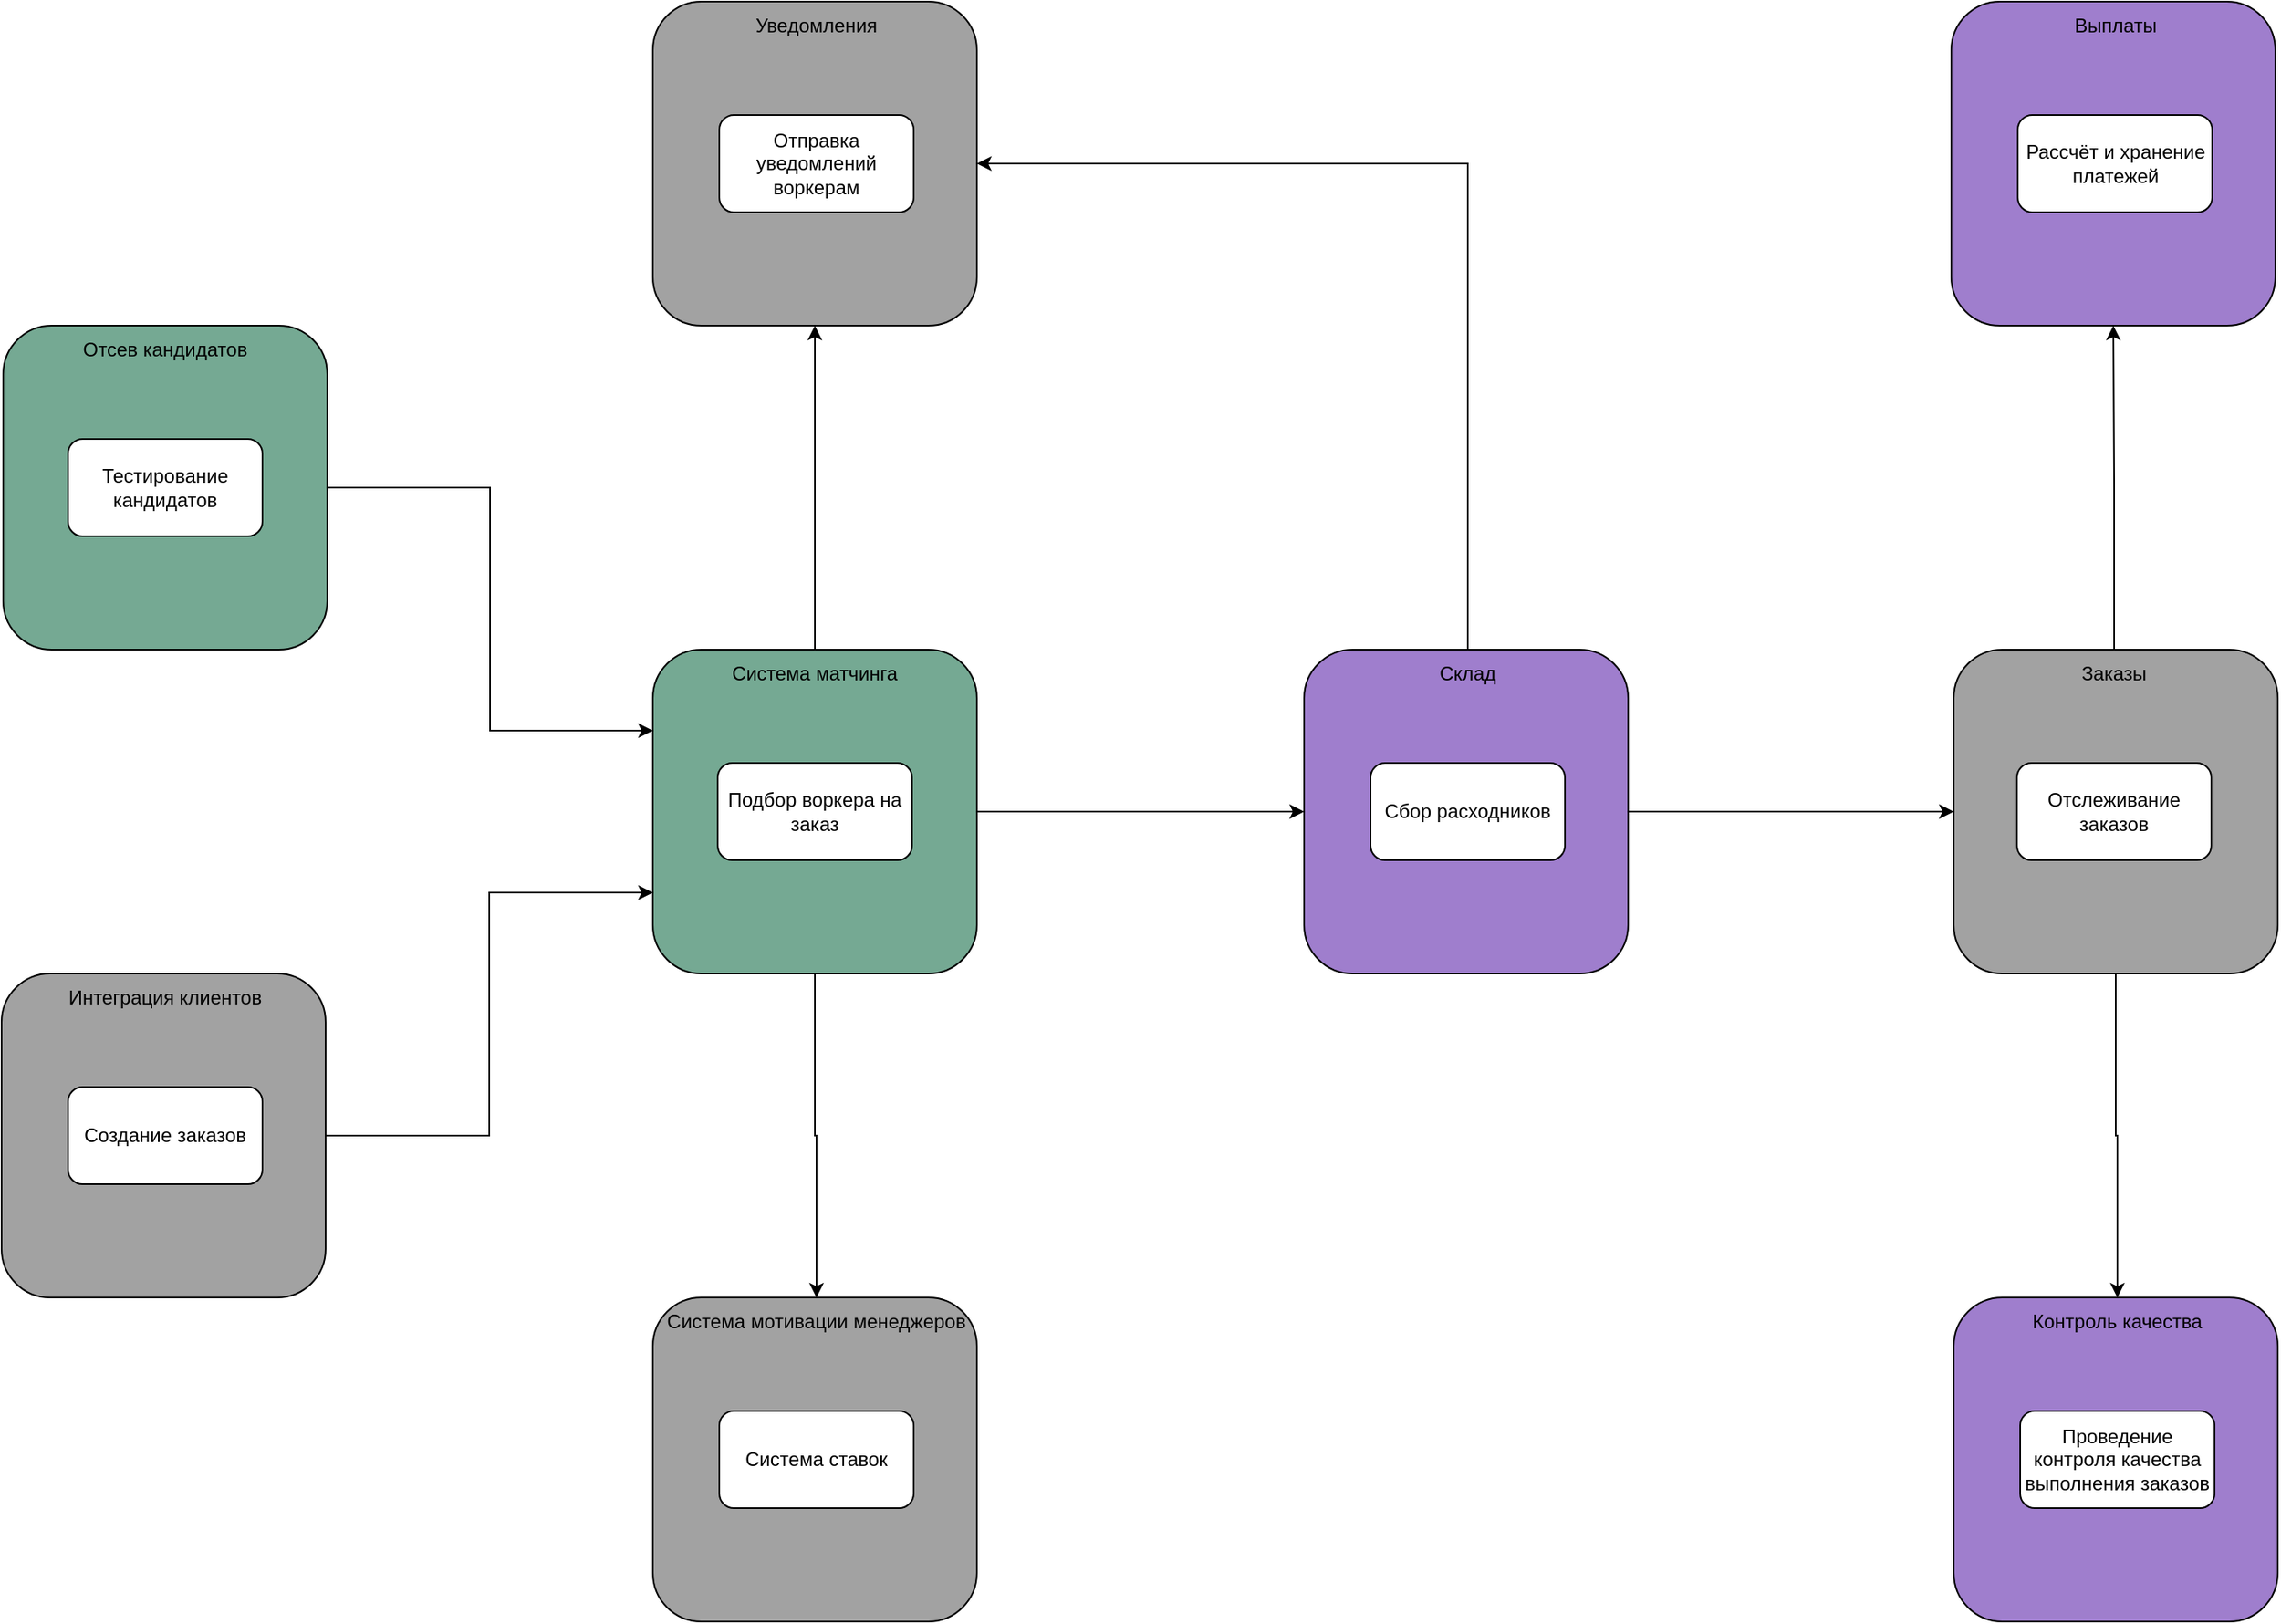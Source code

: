 <mxfile version="22.1.5" type="device">
  <diagram name="Страница — 1" id="fmL7p2WVFnZs40G-6b2U">
    <mxGraphModel dx="2620" dy="2144" grid="1" gridSize="10" guides="1" tooltips="1" connect="1" arrows="1" fold="1" page="1" pageScale="1" pageWidth="827" pageHeight="1169" math="0" shadow="0">
      <root>
        <mxCell id="0" />
        <mxCell id="1" parent="0" />
        <mxCell id="H5QSN2gzvEz_h3kcwUbw-74" value="" style="rounded=1;whiteSpace=wrap;html=1;fillColor=#A2A2A2;" vertex="1" parent="1">
          <mxGeometry x="535" y="200" width="200" height="200" as="geometry" />
        </mxCell>
        <mxCell id="H5QSN2gzvEz_h3kcwUbw-27" style="edgeStyle=orthogonalEdgeStyle;rounded=0;orthogonalLoop=1;jettySize=auto;html=1;entryX=0;entryY=0.75;entryDx=0;entryDy=0;" edge="1" parent="1" source="H5QSN2gzvEz_h3kcwUbw-15" target="H5QSN2gzvEz_h3kcwUbw-24">
          <mxGeometry relative="1" as="geometry" />
        </mxCell>
        <mxCell id="H5QSN2gzvEz_h3kcwUbw-15" value="" style="rounded=1;whiteSpace=wrap;html=1;fillColor=#A2A2A2;" vertex="1" parent="1">
          <mxGeometry x="-670" y="400" width="200" height="200" as="geometry" />
        </mxCell>
        <mxCell id="H5QSN2gzvEz_h3kcwUbw-16" value="Интеграция клиентов" style="text;html=1;strokeColor=none;fillColor=none;align=center;verticalAlign=middle;whiteSpace=wrap;rounded=0;" vertex="1" parent="1">
          <mxGeometry x="-669" y="400" width="200" height="30" as="geometry" />
        </mxCell>
        <mxCell id="H5QSN2gzvEz_h3kcwUbw-17" value="Создание заказов" style="rounded=1;whiteSpace=wrap;html=1;" vertex="1" parent="1">
          <mxGeometry x="-629" y="470" width="120" height="60" as="geometry" />
        </mxCell>
        <mxCell id="H5QSN2gzvEz_h3kcwUbw-73" style="edgeStyle=orthogonalEdgeStyle;rounded=0;orthogonalLoop=1;jettySize=auto;html=1;entryX=0.5;entryY=0;entryDx=0;entryDy=0;exitX=0.5;exitY=1;exitDx=0;exitDy=0;" edge="1" parent="1" source="H5QSN2gzvEz_h3kcwUbw-74" target="H5QSN2gzvEz_h3kcwUbw-71">
          <mxGeometry relative="1" as="geometry">
            <mxPoint x="636" y="400" as="sourcePoint" />
          </mxGeometry>
        </mxCell>
        <mxCell id="H5QSN2gzvEz_h3kcwUbw-66" style="edgeStyle=orthogonalEdgeStyle;rounded=0;orthogonalLoop=1;jettySize=auto;html=1;entryX=0.5;entryY=1;entryDx=0;entryDy=0;" edge="1" parent="1" source="H5QSN2gzvEz_h3kcwUbw-22" target="H5QSN2gzvEz_h3kcwUbw-63">
          <mxGeometry relative="1" as="geometry" />
        </mxCell>
        <mxCell id="H5QSN2gzvEz_h3kcwUbw-22" value="Заказы" style="text;html=1;strokeColor=none;fillColor=none;align=center;verticalAlign=middle;whiteSpace=wrap;rounded=0;" vertex="1" parent="1">
          <mxGeometry x="534" y="200" width="200" height="30" as="geometry" />
        </mxCell>
        <mxCell id="H5QSN2gzvEz_h3kcwUbw-23" value="Отслеживание заказов" style="rounded=1;whiteSpace=wrap;html=1;" vertex="1" parent="1">
          <mxGeometry x="574" y="270" width="120" height="60" as="geometry" />
        </mxCell>
        <mxCell id="H5QSN2gzvEz_h3kcwUbw-46" style="edgeStyle=orthogonalEdgeStyle;rounded=0;orthogonalLoop=1;jettySize=auto;html=1;entryX=0.5;entryY=0;entryDx=0;entryDy=0;" edge="1" parent="1" source="H5QSN2gzvEz_h3kcwUbw-24" target="H5QSN2gzvEz_h3kcwUbw-44">
          <mxGeometry relative="1" as="geometry" />
        </mxCell>
        <mxCell id="H5QSN2gzvEz_h3kcwUbw-57" style="edgeStyle=orthogonalEdgeStyle;rounded=0;orthogonalLoop=1;jettySize=auto;html=1;entryX=0;entryY=0.5;entryDx=0;entryDy=0;" edge="1" parent="1" source="H5QSN2gzvEz_h3kcwUbw-24" target="H5QSN2gzvEz_h3kcwUbw-51">
          <mxGeometry relative="1" as="geometry" />
        </mxCell>
        <mxCell id="H5QSN2gzvEz_h3kcwUbw-24" value="" style="rounded=1;whiteSpace=wrap;html=1;fillColor=#75A993;" vertex="1" parent="1">
          <mxGeometry x="-268" y="200" width="200" height="200" as="geometry" />
        </mxCell>
        <mxCell id="H5QSN2gzvEz_h3kcwUbw-50" style="edgeStyle=orthogonalEdgeStyle;rounded=0;orthogonalLoop=1;jettySize=auto;html=1;entryX=0.5;entryY=1;entryDx=0;entryDy=0;" edge="1" parent="1" source="H5QSN2gzvEz_h3kcwUbw-25" target="H5QSN2gzvEz_h3kcwUbw-47">
          <mxGeometry relative="1" as="geometry" />
        </mxCell>
        <mxCell id="H5QSN2gzvEz_h3kcwUbw-25" value="Система матчинга" style="text;html=1;strokeColor=none;fillColor=none;align=center;verticalAlign=middle;whiteSpace=wrap;rounded=0;" vertex="1" parent="1">
          <mxGeometry x="-268" y="200" width="200" height="30" as="geometry" />
        </mxCell>
        <mxCell id="H5QSN2gzvEz_h3kcwUbw-26" value="Подбор воркера на заказ" style="rounded=1;whiteSpace=wrap;html=1;" vertex="1" parent="1">
          <mxGeometry x="-228" y="270" width="120" height="60" as="geometry" />
        </mxCell>
        <mxCell id="H5QSN2gzvEz_h3kcwUbw-34" style="edgeStyle=orthogonalEdgeStyle;rounded=0;orthogonalLoop=1;jettySize=auto;html=1;entryX=0;entryY=0.25;entryDx=0;entryDy=0;" edge="1" parent="1" source="H5QSN2gzvEz_h3kcwUbw-31" target="H5QSN2gzvEz_h3kcwUbw-24">
          <mxGeometry relative="1" as="geometry" />
        </mxCell>
        <mxCell id="H5QSN2gzvEz_h3kcwUbw-31" value="" style="rounded=1;whiteSpace=wrap;html=1;fillColor=#75A993;" vertex="1" parent="1">
          <mxGeometry x="-669" width="200" height="200" as="geometry" />
        </mxCell>
        <mxCell id="H5QSN2gzvEz_h3kcwUbw-32" value="Отсев кандидатов" style="text;html=1;strokeColor=none;fillColor=none;align=center;verticalAlign=middle;whiteSpace=wrap;rounded=0;" vertex="1" parent="1">
          <mxGeometry x="-669" width="200" height="30" as="geometry" />
        </mxCell>
        <mxCell id="H5QSN2gzvEz_h3kcwUbw-33" value="Тестирование кандидатов" style="rounded=1;whiteSpace=wrap;html=1;" vertex="1" parent="1">
          <mxGeometry x="-629" y="70" width="120" height="60" as="geometry" />
        </mxCell>
        <mxCell id="H5QSN2gzvEz_h3kcwUbw-43" value="" style="rounded=1;whiteSpace=wrap;html=1;fillColor=#A2A2A2;" vertex="1" parent="1">
          <mxGeometry x="-268" y="600" width="200" height="200" as="geometry" />
        </mxCell>
        <mxCell id="H5QSN2gzvEz_h3kcwUbw-44" value="Система мотивации менеджеров" style="text;html=1;strokeColor=none;fillColor=none;align=center;verticalAlign=middle;whiteSpace=wrap;rounded=0;" vertex="1" parent="1">
          <mxGeometry x="-267" y="600" width="200" height="30" as="geometry" />
        </mxCell>
        <mxCell id="H5QSN2gzvEz_h3kcwUbw-45" value="Система ставок" style="rounded=1;whiteSpace=wrap;html=1;" vertex="1" parent="1">
          <mxGeometry x="-227" y="670" width="120" height="60" as="geometry" />
        </mxCell>
        <mxCell id="H5QSN2gzvEz_h3kcwUbw-47" value="" style="rounded=1;whiteSpace=wrap;html=1;fillColor=#A2A2A2;" vertex="1" parent="1">
          <mxGeometry x="-268" y="-200" width="200" height="200" as="geometry" />
        </mxCell>
        <mxCell id="H5QSN2gzvEz_h3kcwUbw-48" value="Уведомления" style="text;html=1;strokeColor=none;fillColor=none;align=center;verticalAlign=middle;whiteSpace=wrap;rounded=0;" vertex="1" parent="1">
          <mxGeometry x="-267" y="-200" width="200" height="30" as="geometry" />
        </mxCell>
        <mxCell id="H5QSN2gzvEz_h3kcwUbw-49" value="Отправка уведомлений воркерам" style="rounded=1;whiteSpace=wrap;html=1;" vertex="1" parent="1">
          <mxGeometry x="-227" y="-130" width="120" height="60" as="geometry" />
        </mxCell>
        <mxCell id="H5QSN2gzvEz_h3kcwUbw-78" style="edgeStyle=orthogonalEdgeStyle;rounded=0;orthogonalLoop=1;jettySize=auto;html=1;entryX=0;entryY=0.5;entryDx=0;entryDy=0;" edge="1" parent="1" source="H5QSN2gzvEz_h3kcwUbw-51" target="H5QSN2gzvEz_h3kcwUbw-74">
          <mxGeometry relative="1" as="geometry" />
        </mxCell>
        <mxCell id="H5QSN2gzvEz_h3kcwUbw-51" value="" style="rounded=1;whiteSpace=wrap;html=1;fillColor=#9F7ECD;" vertex="1" parent="1">
          <mxGeometry x="134" y="200" width="200" height="200" as="geometry" />
        </mxCell>
        <mxCell id="H5QSN2gzvEz_h3kcwUbw-59" style="edgeStyle=orthogonalEdgeStyle;rounded=0;orthogonalLoop=1;jettySize=auto;html=1;entryX=1;entryY=0.5;entryDx=0;entryDy=0;exitX=0.5;exitY=0;exitDx=0;exitDy=0;" edge="1" parent="1" source="H5QSN2gzvEz_h3kcwUbw-52" target="H5QSN2gzvEz_h3kcwUbw-47">
          <mxGeometry relative="1" as="geometry" />
        </mxCell>
        <mxCell id="H5QSN2gzvEz_h3kcwUbw-52" value="Склад" style="text;html=1;strokeColor=none;fillColor=none;align=center;verticalAlign=middle;whiteSpace=wrap;rounded=0;" vertex="1" parent="1">
          <mxGeometry x="135" y="200" width="200" height="30" as="geometry" />
        </mxCell>
        <mxCell id="H5QSN2gzvEz_h3kcwUbw-53" value="Сбор расходников" style="rounded=1;whiteSpace=wrap;html=1;" vertex="1" parent="1">
          <mxGeometry x="175" y="270" width="120" height="60" as="geometry" />
        </mxCell>
        <mxCell id="H5QSN2gzvEz_h3kcwUbw-63" value="" style="rounded=1;whiteSpace=wrap;html=1;fillColor=#9F7ECD;" vertex="1" parent="1">
          <mxGeometry x="533.5" y="-200" width="200" height="200" as="geometry" />
        </mxCell>
        <mxCell id="H5QSN2gzvEz_h3kcwUbw-64" value="Выплаты" style="text;html=1;strokeColor=none;fillColor=none;align=center;verticalAlign=middle;whiteSpace=wrap;rounded=0;" vertex="1" parent="1">
          <mxGeometry x="534.5" y="-200" width="200" height="30" as="geometry" />
        </mxCell>
        <mxCell id="H5QSN2gzvEz_h3kcwUbw-65" value="Рассчёт и хранение платежей" style="rounded=1;whiteSpace=wrap;html=1;" vertex="1" parent="1">
          <mxGeometry x="574.5" y="-130" width="120" height="60" as="geometry" />
        </mxCell>
        <mxCell id="H5QSN2gzvEz_h3kcwUbw-70" value="" style="rounded=1;whiteSpace=wrap;html=1;fillColor=#9F7ECD;" vertex="1" parent="1">
          <mxGeometry x="535" y="600" width="200" height="200" as="geometry" />
        </mxCell>
        <mxCell id="H5QSN2gzvEz_h3kcwUbw-71" value="Контроль качества" style="text;html=1;strokeColor=none;fillColor=none;align=center;verticalAlign=middle;whiteSpace=wrap;rounded=0;" vertex="1" parent="1">
          <mxGeometry x="536" y="600" width="200" height="30" as="geometry" />
        </mxCell>
        <mxCell id="H5QSN2gzvEz_h3kcwUbw-72" value="Проведение контроля качества выполнения заказов" style="rounded=1;whiteSpace=wrap;html=1;" vertex="1" parent="1">
          <mxGeometry x="576" y="670" width="120" height="60" as="geometry" />
        </mxCell>
      </root>
    </mxGraphModel>
  </diagram>
</mxfile>
